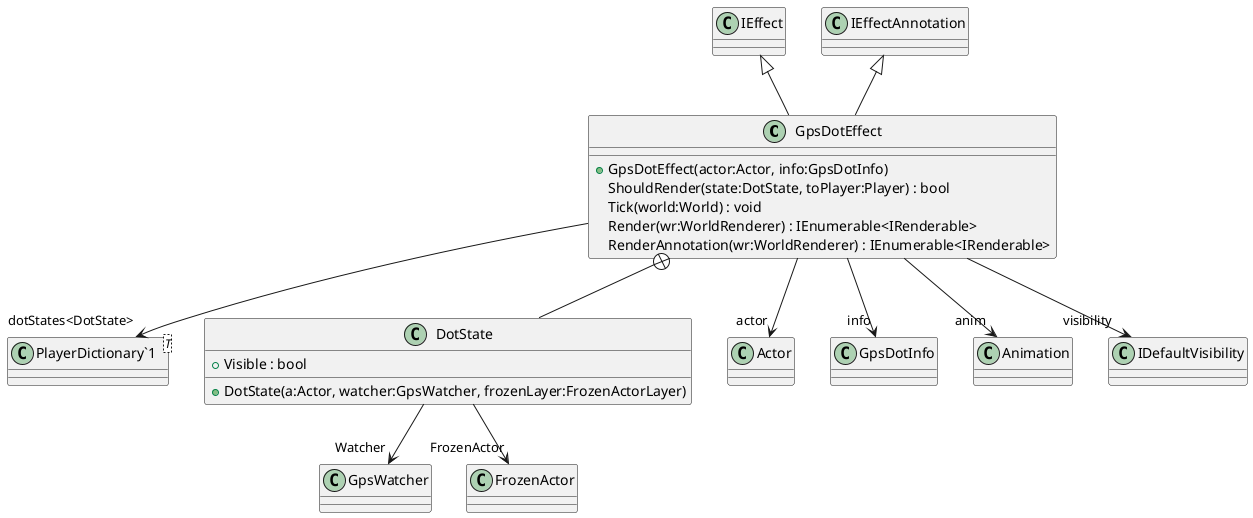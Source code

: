 @startuml
class GpsDotEffect {
    + GpsDotEffect(actor:Actor, info:GpsDotInfo)
    ShouldRender(state:DotState, toPlayer:Player) : bool
    Tick(world:World) : void
    Render(wr:WorldRenderer) : IEnumerable<IRenderable>
    RenderAnnotation(wr:WorldRenderer) : IEnumerable<IRenderable>
}
class "PlayerDictionary`1"<T> {
}
class DotState {
    + Visible : bool
    + DotState(a:Actor, watcher:GpsWatcher, frozenLayer:FrozenActorLayer)
}
IEffect <|-- GpsDotEffect
IEffectAnnotation <|-- GpsDotEffect
GpsDotEffect --> "actor" Actor
GpsDotEffect --> "info" GpsDotInfo
GpsDotEffect --> "anim" Animation
GpsDotEffect --> "dotStates<DotState>" "PlayerDictionary`1"
GpsDotEffect --> "visibility" IDefaultVisibility
GpsDotEffect +-- DotState
DotState --> "Watcher" GpsWatcher
DotState --> "FrozenActor" FrozenActor
@enduml

